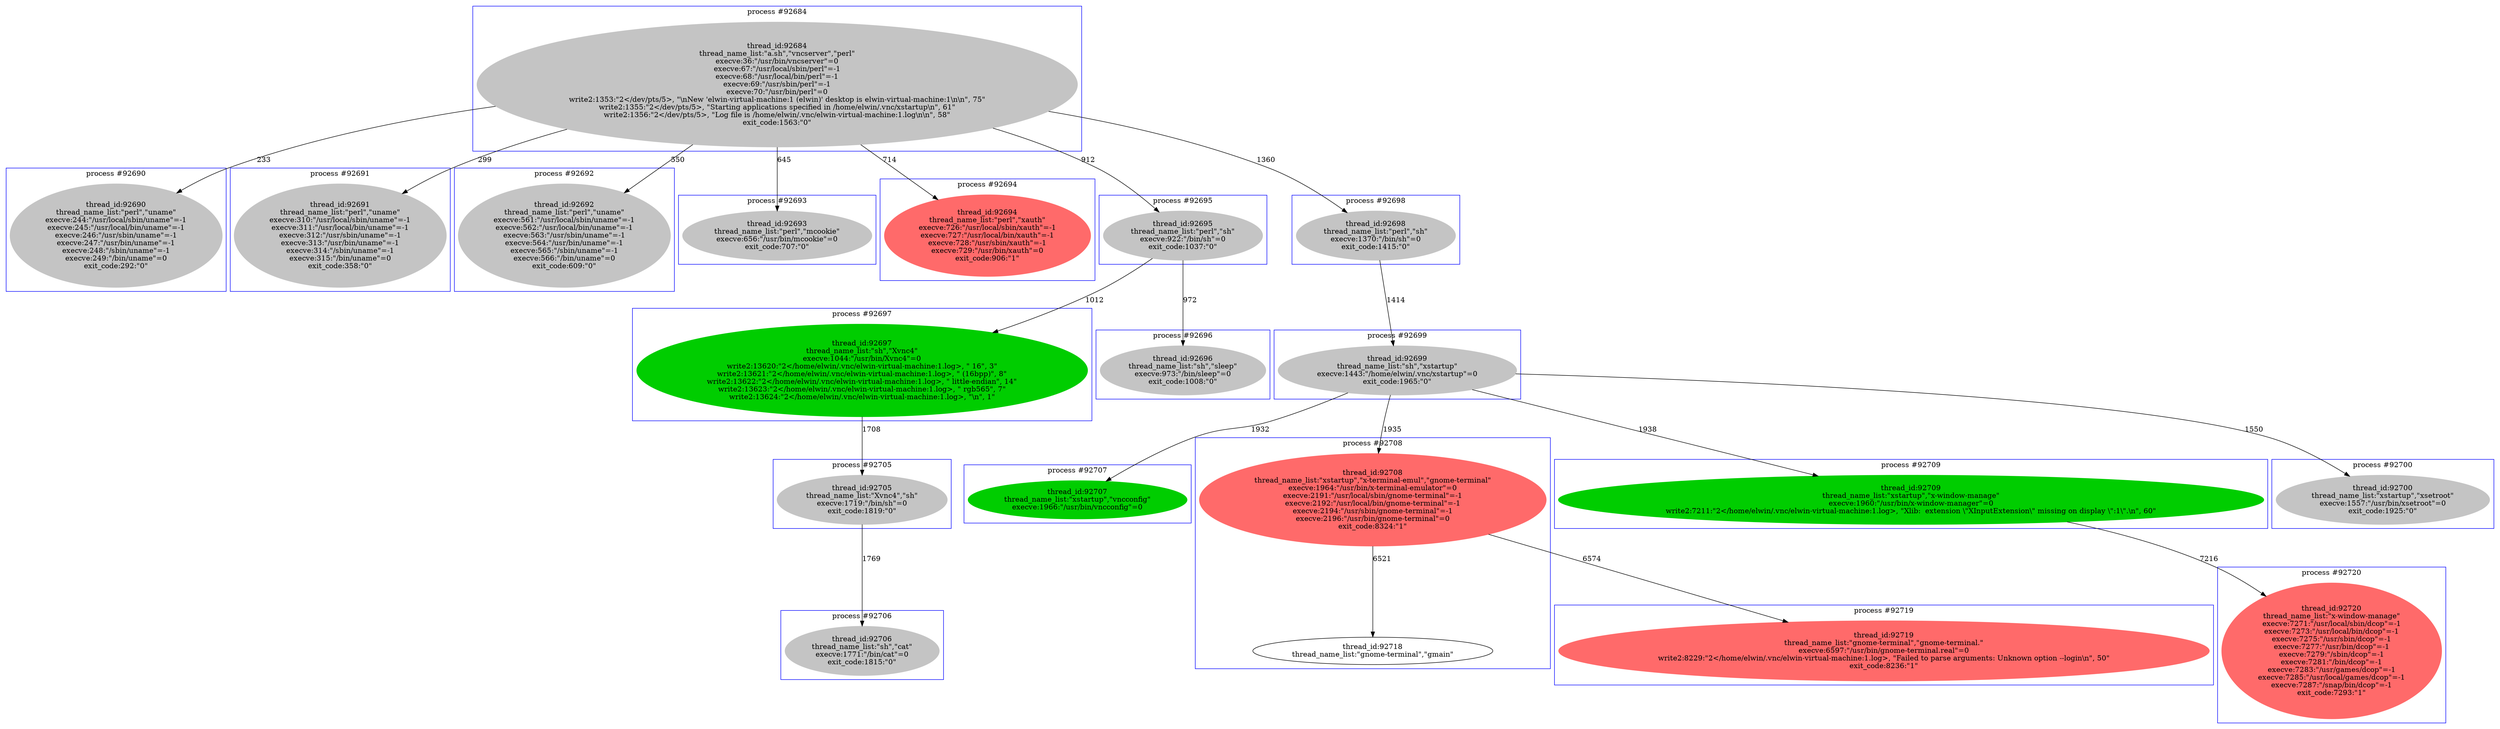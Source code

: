digraph abc{
subgraph cluster_92684 {
92684   [label="thread_id:92684\nthread_name_list:\"a.sh\",\"vncserver\",\"perl\"\nexecve:36:\"/usr/bin/vncserver\"=0\nexecve:67:\"/usr/local/sbin/perl\"=-1\nexecve:68:\"/usr/local/bin/perl\"=-1\nexecve:69:\"/usr/sbin/perl\"=-1\nexecve:70:\"/usr/bin/perl\"=0\nwrite2:1353:\"2</dev/pts/5>, \"\\nNew 'elwin-virtual-machine:1 (elwin)' desktop is elwin-virtual-machine:1\\n\\n\", 75\"\nwrite2:1355:\"2</dev/pts/5>, \"Starting applications specified in /home/elwin/.vnc/xstartup\\n\", 61\"\nwrite2:1356:\"2</dev/pts/5>, \"Log file is /home/elwin/.vnc/elwin-virtual-machine:1.log\\n\\n\", 58\"\nexit_code:1563:\"0\"", style = filled , color="grey77"];
label = "process #92684";
color = blue;
}
subgraph cluster_92690 {
92690   [label="thread_id:92690\nthread_name_list:\"perl\",\"uname\"\nexecve:244:\"/usr/local/sbin/uname\"=-1\nexecve:245:\"/usr/local/bin/uname\"=-1\nexecve:246:\"/usr/sbin/uname\"=-1\nexecve:247:\"/usr/bin/uname\"=-1\nexecve:248:\"/sbin/uname\"=-1\nexecve:249:\"/bin/uname\"=0\nexit_code:292:\"0\"", style = filled , color="grey77"];
label = "process #92690";
color = blue;
}
subgraph cluster_92691 {
92691   [label="thread_id:92691\nthread_name_list:\"perl\",\"uname\"\nexecve:310:\"/usr/local/sbin/uname\"=-1\nexecve:311:\"/usr/local/bin/uname\"=-1\nexecve:312:\"/usr/sbin/uname\"=-1\nexecve:313:\"/usr/bin/uname\"=-1\nexecve:314:\"/sbin/uname\"=-1\nexecve:315:\"/bin/uname\"=0\nexit_code:358:\"0\"", style = filled , color="grey77"];
label = "process #92691";
color = blue;
}
subgraph cluster_92692 {
92692   [label="thread_id:92692\nthread_name_list:\"perl\",\"uname\"\nexecve:561:\"/usr/local/sbin/uname\"=-1\nexecve:562:\"/usr/local/bin/uname\"=-1\nexecve:563:\"/usr/sbin/uname\"=-1\nexecve:564:\"/usr/bin/uname\"=-1\nexecve:565:\"/sbin/uname\"=-1\nexecve:566:\"/bin/uname\"=0\nexit_code:609:\"0\"", style = filled , color="grey77"];
label = "process #92692";
color = blue;
}
subgraph cluster_92693 {
92693   [label="thread_id:92693\nthread_name_list:\"perl\",\"mcookie\"\nexecve:656:\"/usr/bin/mcookie\"=0\nexit_code:707:\"0\"", style = filled , color="grey77"];
label = "process #92693";
color = blue;
}
subgraph cluster_92694 {
92694   [label="thread_id:92694\nthread_name_list:\"perl\",\"xauth\"\nexecve:726:\"/usr/local/sbin/xauth\"=-1\nexecve:727:\"/usr/local/bin/xauth\"=-1\nexecve:728:\"/usr/sbin/xauth\"=-1\nexecve:729:\"/usr/bin/xauth\"=0\nexit_code:906:\"1\"", style = filled , color="indianred1"];
label = "process #92694";
color = blue;
}
subgraph cluster_92695 {
92695   [label="thread_id:92695\nthread_name_list:\"perl\",\"sh\"\nexecve:922:\"/bin/sh\"=0\nexit_code:1037:\"0\"", style = filled , color="grey77"];
label = "process #92695";
color = blue;
}
subgraph cluster_92696 {
92696   [label="thread_id:92696\nthread_name_list:\"sh\",\"sleep\"\nexecve:973:\"/bin/sleep\"=0\nexit_code:1008:\"0\"", style = filled , color="grey77"];
label = "process #92696";
color = blue;
}
subgraph cluster_92697 {
92697   [label="thread_id:92697\nthread_name_list:\"sh\",\"Xvnc4\"\nexecve:1044:\"/usr/bin/Xvnc4\"=0\nwrite2:13620:\"2</home/elwin/.vnc/elwin-virtual-machine:1.log>, \" 16\", 3\"\nwrite2:13621:\"2</home/elwin/.vnc/elwin-virtual-machine:1.log>, \" (16bpp)\", 8\"\nwrite2:13622:\"2</home/elwin/.vnc/elwin-virtual-machine:1.log>, \" little-endian\", 14\"\nwrite2:13623:\"2</home/elwin/.vnc/elwin-virtual-machine:1.log>, \" rgb565\", 7\"\nwrite2:13624:\"2</home/elwin/.vnc/elwin-virtual-machine:1.log>, \"\\n\", 1\"", style = filled , color="green3"];
label = "process #92697";
color = blue;
}
subgraph cluster_92698 {
92698   [label="thread_id:92698\nthread_name_list:\"perl\",\"sh\"\nexecve:1370:\"/bin/sh\"=0\nexit_code:1415:\"0\"", style = filled , color="grey77"];
label = "process #92698";
color = blue;
}
subgraph cluster_92699 {
92699   [label="thread_id:92699\nthread_name_list:\"sh\",\"xstartup\"\nexecve:1443:\"/home/elwin/.vnc/xstartup\"=0\nexit_code:1965:\"0\"", style = filled , color="grey77"];
label = "process #92699";
color = blue;
}
subgraph cluster_92700 {
92700   [label="thread_id:92700\nthread_name_list:\"xstartup\",\"xsetroot\"\nexecve:1557:\"/usr/bin/xsetroot\"=0\nexit_code:1925:\"0\"", style = filled , color="grey77"];
label = "process #92700";
color = blue;
}
subgraph cluster_92705 {
92705   [label="thread_id:92705\nthread_name_list:\"Xvnc4\",\"sh\"\nexecve:1719:\"/bin/sh\"=0\nexit_code:1819:\"0\"", style = filled , color="grey77"];
label = "process #92705";
color = blue;
}
subgraph cluster_92706 {
92706   [label="thread_id:92706\nthread_name_list:\"sh\",\"cat\"\nexecve:1771:\"/bin/cat\"=0\nexit_code:1815:\"0\"", style = filled , color="grey77"];
label = "process #92706";
color = blue;
}
subgraph cluster_92707 {
92707   [label="thread_id:92707\nthread_name_list:\"xstartup\",\"vncconfig\"\nexecve:1966:\"/usr/bin/vncconfig\"=0", style = filled , color="green3"];
label = "process #92707";
color = blue;
}
subgraph cluster_92708 {
92708   [label="thread_id:92708\nthread_name_list:\"xstartup\",\"x-terminal-emul\",\"gnome-terminal\"\nexecve:1964:\"/usr/bin/x-terminal-emulator\"=0\nexecve:2191:\"/usr/local/sbin/gnome-terminal\"=-1\nexecve:2192:\"/usr/local/bin/gnome-terminal\"=-1\nexecve:2194:\"/usr/sbin/gnome-terminal\"=-1\nexecve:2196:\"/usr/bin/gnome-terminal\"=0\nexit_code:8324:\"1\"", style = filled , color="indianred1"];
92718   [label="thread_id:92718\nthread_name_list:\"gnome-terminal\",\"gmain\""];
label = "process #92708";
color = blue;
}
subgraph cluster_92709 {
92709   [label="thread_id:92709\nthread_name_list:\"xstartup\",\"x-window-manage\"\nexecve:1960:\"/usr/bin/x-window-manager\"=0\nwrite2:7211:\"2</home/elwin/.vnc/elwin-virtual-machine:1.log>, \"Xlib:  extension \\\"XInputExtension\\\" missing on display \\\":1\\\".\\n\", 60\"", style = filled , color="green3"];
label = "process #92709";
color = blue;
}
subgraph cluster_92719 {
92719   [label="thread_id:92719\nthread_name_list:\"gnome-terminal\",\"gnome-terminal.\"\nexecve:6597:\"/usr/bin/gnome-terminal.real\"=0\nwrite2:8229:\"2</home/elwin/.vnc/elwin-virtual-machine:1.log>, \"Failed to parse arguments: Unknown option --login\\n\", 50\"\nexit_code:8236:\"1\"", style = filled , color="indianred1"];
label = "process #92719";
color = blue;
}
subgraph cluster_92720 {
92720   [label="thread_id:92720\nthread_name_list:\"x-window-manage\"\nexecve:7271:\"/usr/local/sbin/dcop\"=-1\nexecve:7273:\"/usr/local/bin/dcop\"=-1\nexecve:7275:\"/usr/sbin/dcop\"=-1\nexecve:7277:\"/usr/bin/dcop\"=-1\nexecve:7279:\"/sbin/dcop\"=-1\nexecve:7281:\"/bin/dcop\"=-1\nexecve:7283:\"/usr/games/dcop\"=-1\nexecve:7285:\"/usr/local/games/dcop\"=-1\nexecve:7287:\"/snap/bin/dcop\"=-1\nexit_code:7293:\"1\"", style = filled , color="indianred1"];
label = "process #92720";
color = blue;
}
92684 -> 92690   [label="233"];
92684 -> 92691   [label="299"];
92684 -> 92692   [label="550"];
92684 -> 92693   [label="645"];
92684 -> 92694   [label="714"];
92684 -> 92695   [label="912"];
92684 -> 92698   [label="1360"];






92695 -> 92696   [label="972"];
92695 -> 92697   [label="1012"];


92697 -> 92705   [label="1708"];

92698 -> 92699   [label="1414"];

92699 -> 92700   [label="1550"];
92699 -> 92707   [label="1932"];
92699 -> 92708   [label="1935"];
92699 -> 92709   [label="1938"];


92705 -> 92706   [label="1769"];



92708 -> 92718   [label="6521"];
92708 -> 92719   [label="6574"];

92709 -> 92720   [label="7216"];




}
